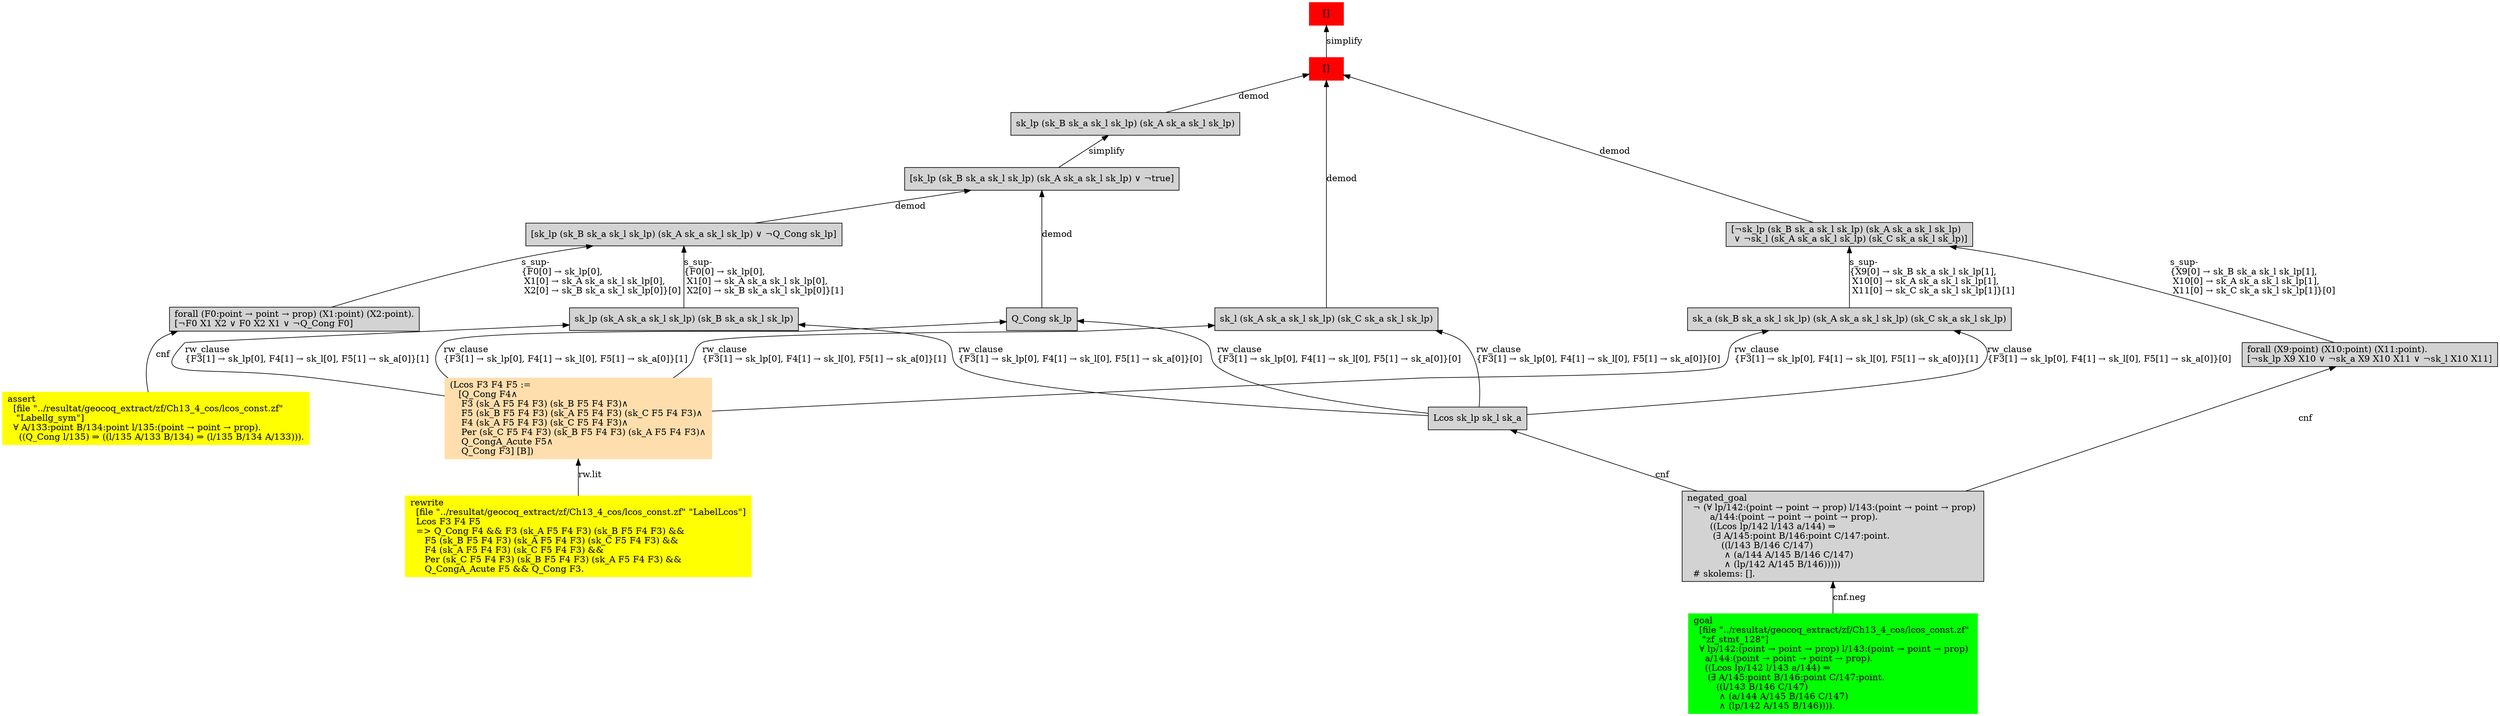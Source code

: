 digraph "unsat_graph" {
  vertex_0 [color=red, label="[]", shape=box, style=filled];
  vertex_0 -> vertex_1 [label="simplify", dir="back"];
  vertex_1 [color=red, label="[]", shape=box, style=filled];
  vertex_1 -> vertex_2 [label="demod", dir="back"];
  vertex_2 [shape=box, label="sk_l (sk_A sk_a sk_l sk_lp) (sk_C sk_a sk_l sk_lp)\l", style=filled];
  vertex_2 -> vertex_3 [label="rw_clause\l\{F3[1] → sk_lp[0], F4[1] → sk_l[0], F5[1] → sk_a[0]\}[1]\l", dir="back"];
  vertex_3 [color=navajowhite, shape=box, label="(Lcos F3 F4 F5 :=\l   [Q_Cong F4∧\l    F3 (sk_A F5 F4 F3) (sk_B F5 F4 F3)∧\l    F5 (sk_B F5 F4 F3) (sk_A F5 F4 F3) (sk_C F5 F4 F3)∧\l    F4 (sk_A F5 F4 F3) (sk_C F5 F4 F3)∧\l    Per (sk_C F5 F4 F3) (sk_B F5 F4 F3) (sk_A F5 F4 F3)∧\l    Q_CongA_Acute F5∧\l    Q_Cong F3] [B])\l", style=filled];
  vertex_3 -> vertex_4 [label="rw.lit", dir="back"];
  vertex_4 [color=yellow, shape=box, label="rewrite\l  [file \"../resultat/geocoq_extract/zf/Ch13_4_cos/lcos_const.zf\" \"LabelLcos\"]\l  Lcos F3 F4 F5\l  =\> Q_Cong F4 && F3 (sk_A F5 F4 F3) (sk_B F5 F4 F3) && \l     F5 (sk_B F5 F4 F3) (sk_A F5 F4 F3) (sk_C F5 F4 F3) && \l     F4 (sk_A F5 F4 F3) (sk_C F5 F4 F3) && \l     Per (sk_C F5 F4 F3) (sk_B F5 F4 F3) (sk_A F5 F4 F3) && \l     Q_CongA_Acute F5 && Q_Cong F3.\l", style=filled];
  vertex_2 -> vertex_5 [label="rw_clause\l\{F3[1] → sk_lp[0], F4[1] → sk_l[0], F5[1] → sk_a[0]\}[0]\l", dir="back"];
  vertex_5 [shape=box, label="Lcos sk_lp sk_l sk_a\l", style=filled];
  vertex_5 -> vertex_6 [label="cnf", dir="back"];
  vertex_6 [shape=box, label="negated_goal\l  ¬ (∀ lp/142:(point → point → prop) l/143:(point → point → prop) \l        a/144:(point → point → point → prop).\l        ((Lcos lp/142 l/143 a/144) ⇒\l         (∃ A/145:point B/146:point C/147:point.\l            ((l/143 B/146 C/147)\l             ∧ (a/144 A/145 B/146 C/147)\l             ∧ (lp/142 A/145 B/146)))))\l  # skolems: [].\l", style=filled];
  vertex_6 -> vertex_7 [label="cnf.neg", dir="back"];
  vertex_7 [color=green, shape=box, label="goal\l  [file \"../resultat/geocoq_extract/zf/Ch13_4_cos/lcos_const.zf\" \l   \"zf_stmt_128\"]\l  ∀ lp/142:(point → point → prop) l/143:(point → point → prop) \l    a/144:(point → point → point → prop).\l    ((Lcos lp/142 l/143 a/144) ⇒\l     (∃ A/145:point B/146:point C/147:point.\l        ((l/143 B/146 C/147)\l         ∧ (a/144 A/145 B/146 C/147)\l         ∧ (lp/142 A/145 B/146)))).\l", style=filled];
  vertex_1 -> vertex_8 [label="demod", dir="back"];
  vertex_8 [shape=box, label="sk_lp (sk_B sk_a sk_l sk_lp) (sk_A sk_a sk_l sk_lp)\l", style=filled];
  vertex_8 -> vertex_9 [label="simplify", dir="back"];
  vertex_9 [shape=box, label="[sk_lp (sk_B sk_a sk_l sk_lp) (sk_A sk_a sk_l sk_lp) ∨ ¬true]\l", style=filled];
  vertex_9 -> vertex_10 [label="demod", dir="back"];
  vertex_10 [shape=box, label="Q_Cong sk_lp\l", style=filled];
  vertex_10 -> vertex_3 [label="rw_clause\l\{F3[1] → sk_lp[0], F4[1] → sk_l[0], F5[1] → sk_a[0]\}[1]\l", dir="back"];
  vertex_10 -> vertex_5 [label="rw_clause\l\{F3[1] → sk_lp[0], F4[1] → sk_l[0], F5[1] → sk_a[0]\}[0]\l", dir="back"];
  vertex_9 -> vertex_11 [label="demod", dir="back"];
  vertex_11 [shape=box, label="[sk_lp (sk_B sk_a sk_l sk_lp) (sk_A sk_a sk_l sk_lp) ∨ ¬Q_Cong sk_lp]\l", style=filled];
  vertex_11 -> vertex_12 [label="s_sup-\l\{F0[0] → sk_lp[0], \l X1[0] → sk_A sk_a sk_l sk_lp[0], \l X2[0] → sk_B sk_a sk_l sk_lp[0]\}[0]\l", dir="back"];
  vertex_12 [shape=box, label="forall (F0:point → point → prop) (X1:point) (X2:point).\l[¬F0 X1 X2 ∨ F0 X2 X1 ∨ ¬Q_Cong F0]\l", style=filled];
  vertex_12 -> vertex_13 [label="cnf", dir="back"];
  vertex_13 [color=yellow, shape=box, label="assert\l  [file \"../resultat/geocoq_extract/zf/Ch13_4_cos/lcos_const.zf\" \l   \"Labellg_sym\"]\l  ∀ A/133:point B/134:point l/135:(point → point → prop).\l    ((Q_Cong l/135) ⇒ ((l/135 A/133 B/134) ⇒ (l/135 B/134 A/133))).\l", style=filled];
  vertex_11 -> vertex_14 [label="s_sup-\l\{F0[0] → sk_lp[0], \l X1[0] → sk_A sk_a sk_l sk_lp[0], \l X2[0] → sk_B sk_a sk_l sk_lp[0]\}[1]\l", dir="back"];
  vertex_14 [shape=box, label="sk_lp (sk_A sk_a sk_l sk_lp) (sk_B sk_a sk_l sk_lp)\l", style=filled];
  vertex_14 -> vertex_3 [label="rw_clause\l\{F3[1] → sk_lp[0], F4[1] → sk_l[0], F5[1] → sk_a[0]\}[1]\l", dir="back"];
  vertex_14 -> vertex_5 [label="rw_clause\l\{F3[1] → sk_lp[0], F4[1] → sk_l[0], F5[1] → sk_a[0]\}[0]\l", dir="back"];
  vertex_1 -> vertex_15 [label="demod", dir="back"];
  vertex_15 [shape=box, label="[¬sk_lp (sk_B sk_a sk_l sk_lp) (sk_A sk_a sk_l sk_lp)\l ∨ ¬sk_l (sk_A sk_a sk_l sk_lp) (sk_C sk_a sk_l sk_lp)]\l", style=filled];
  vertex_15 -> vertex_16 [label="s_sup-\l\{X9[0] → sk_B sk_a sk_l sk_lp[1], \l X10[0] → sk_A sk_a sk_l sk_lp[1], \l X11[0] → sk_C sk_a sk_l sk_lp[1]\}[0]\l", dir="back"];
  vertex_16 [shape=box, label="forall (X9:point) (X10:point) (X11:point).\l[¬sk_lp X9 X10 ∨ ¬sk_a X9 X10 X11 ∨ ¬sk_l X10 X11]\l", style=filled];
  vertex_16 -> vertex_6 [label="cnf", dir="back"];
  vertex_15 -> vertex_17 [label="s_sup-\l\{X9[0] → sk_B sk_a sk_l sk_lp[1], \l X10[0] → sk_A sk_a sk_l sk_lp[1], \l X11[0] → sk_C sk_a sk_l sk_lp[1]\}[1]\l", dir="back"];
  vertex_17 [shape=box, label="sk_a (sk_B sk_a sk_l sk_lp) (sk_A sk_a sk_l sk_lp) (sk_C sk_a sk_l sk_lp)\l", style=filled];
  vertex_17 -> vertex_3 [label="rw_clause\l\{F3[1] → sk_lp[0], F4[1] → sk_l[0], F5[1] → sk_a[0]\}[1]\l", dir="back"];
  vertex_17 -> vertex_5 [label="rw_clause\l\{F3[1] → sk_lp[0], F4[1] → sk_l[0], F5[1] → sk_a[0]\}[0]\l", dir="back"];
  }


